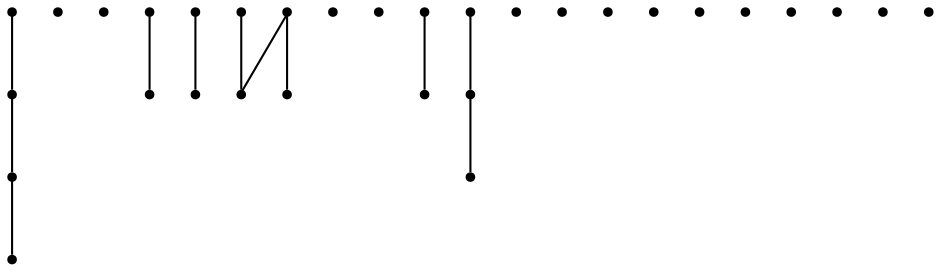 graph {
  node [shape=point,comment="{\"directed\":false,\"doi\":\"10.1007/978-3-642-00219-9_18\",\"figure\":\"7\"}"]

  v0 [pos="1536.1506987105968,1247.1309000501878"]
  v1 [pos="1501.8501367613326,1097.7434061537037"]
  v2 [pos="1467.549702063272,1097.7434061537037"]
  v3 [pos="1433.2491401140078,1097.7434061537037"]
  v4 [pos="1398.952777454465,1097.7434061537037"]
  v5 [pos="1261.7465848700945,1247.1517613117292"]
  v6 [pos="1090.2524282056231,1247.1309000501878"]
  v7 [pos="987.3550688987553,1097.7434061537037"]
  v8 [pos="953.0545705750931,1097.7434061537037"]
  v9 [pos="918.75820791555,1097.7434061537037"]
  v10 [pos="884.4577095918877,1097.7434061537037"]
  v11 [pos="815.856712944563,1097.7434061537037"]
  v12 [pos="1673.344293425804,1247.1436203316157"]
  v13 [pos="1639.0438587277433,1247.1436203316157"]
  v14 [pos="1604.7432967784791,1247.1436203316157"]
  v15 [pos="1570.4470613701399,1247.1601566974714"]
  v16 [pos="1536.1464994208757,1097.7309402779047"]
  v17 [pos="1364.6523427564043,1097.7434061537037"]
  v18 [pos="1227.4502222105514,1247.1309000501878"]
  v19 [pos="1193.149787512491,1247.1436203316157"]
  v20 [pos="1158.8534248529477,1247.1436203316157"]
  v21 [pos="1124.5528629036835,1247.1436203316157"]
  v22 [pos="1021.6555672224176,1097.7518015394458"]
  v23 [pos="987.3550688987553,1247.1517613117292"]
  v24 [pos="953.0545705750931,1247.1517613117294"]
  v25 [pos="918.75820791555,1247.1517613117294"]
  v26 [pos="884.4577095918876,1247.1517613117292"]
  v27 [pos="815.856712944563,1247.1517613117292"]
  v28 [pos="781.5562146209007,1247.1517613117294"]
  v29 [pos="747.2598519613575,1247.1517613117294"]
  v30 [pos="712.9593536376954,1247.1517613117294"]

  v27 -- v11 [id="-7",pos="815.856712944563,1247.1517613117292 815.856712944563,1097.7434061537037 815.856712944563,1097.7434061537037 815.856712944563,1097.7434061537037"]
  v11 -- v26 [id="-9",pos="815.856712944563,1097.7434061537037 884.4577095918876,1247.1517613117292 884.4577095918876,1247.1517613117292 884.4577095918876,1247.1517613117292"]
  v23 -- v10 [id="-30",pos="987.3550688987553,1247.1517613117292 884.4577095918877,1097.7434061537037 884.4577095918877,1097.7434061537037 884.4577095918877,1097.7434061537037"]
  v22 -- v7 [id="-35",pos="1021.6555672224176,1097.7518015394458 987.3550688987553,1097.7434061537037 987.3550688987553,1097.7434061537037 987.3550688987553,1097.7434061537037"]
  v22 -- v6 [id="-36",pos="1021.6555672224176,1097.7518015394458 1090.2524282056231,1247.1309000501878 1090.2524282056231,1247.1309000501878 1090.2524282056231,1247.1309000501878"]
  v21 -- v6 [id="-37",pos="1124.5528629036835,1247.1436203316157 1090.2524282056231,1247.1309000501878 1090.2524282056231,1247.1309000501878 1090.2524282056231,1247.1309000501878"]
  v18 -- v5 [id="-48",pos="1227.4502222105514,1247.1309000501878 1261.7465848700945,1247.1517613117292 1261.7465848700945,1247.1517613117292 1261.7465848700945,1247.1517613117292"]
  v17 -- v4 [id="-53",pos="1364.6523427564043,1097.7434061537037 1398.952777454465,1097.7434061537037 1398.952777454465,1097.7434061537037 1398.952777454465,1097.7434061537037"]
  v16 -- v1 [id="-66",pos="1536.1464994208757,1097.7309402779047 1501.8501367613326,1097.7434061537037 1501.8501367613326,1097.7434061537037 1501.8501367613326,1097.7434061537037"]
  v0 -- v16 [id="-67",pos="1536.1506987105968,1247.1309000501878 1536.1464994208757,1097.7309402779047 1536.1464994208757,1097.7309402779047 1536.1464994208757,1097.7309402779047"]
  v15 -- v0 [id="-68",pos="1570.4470613701399,1247.1601566974714 1536.1506987105968,1247.1309000501878 1536.1506987105968,1247.1309000501878 1536.1506987105968,1247.1309000501878"]
}